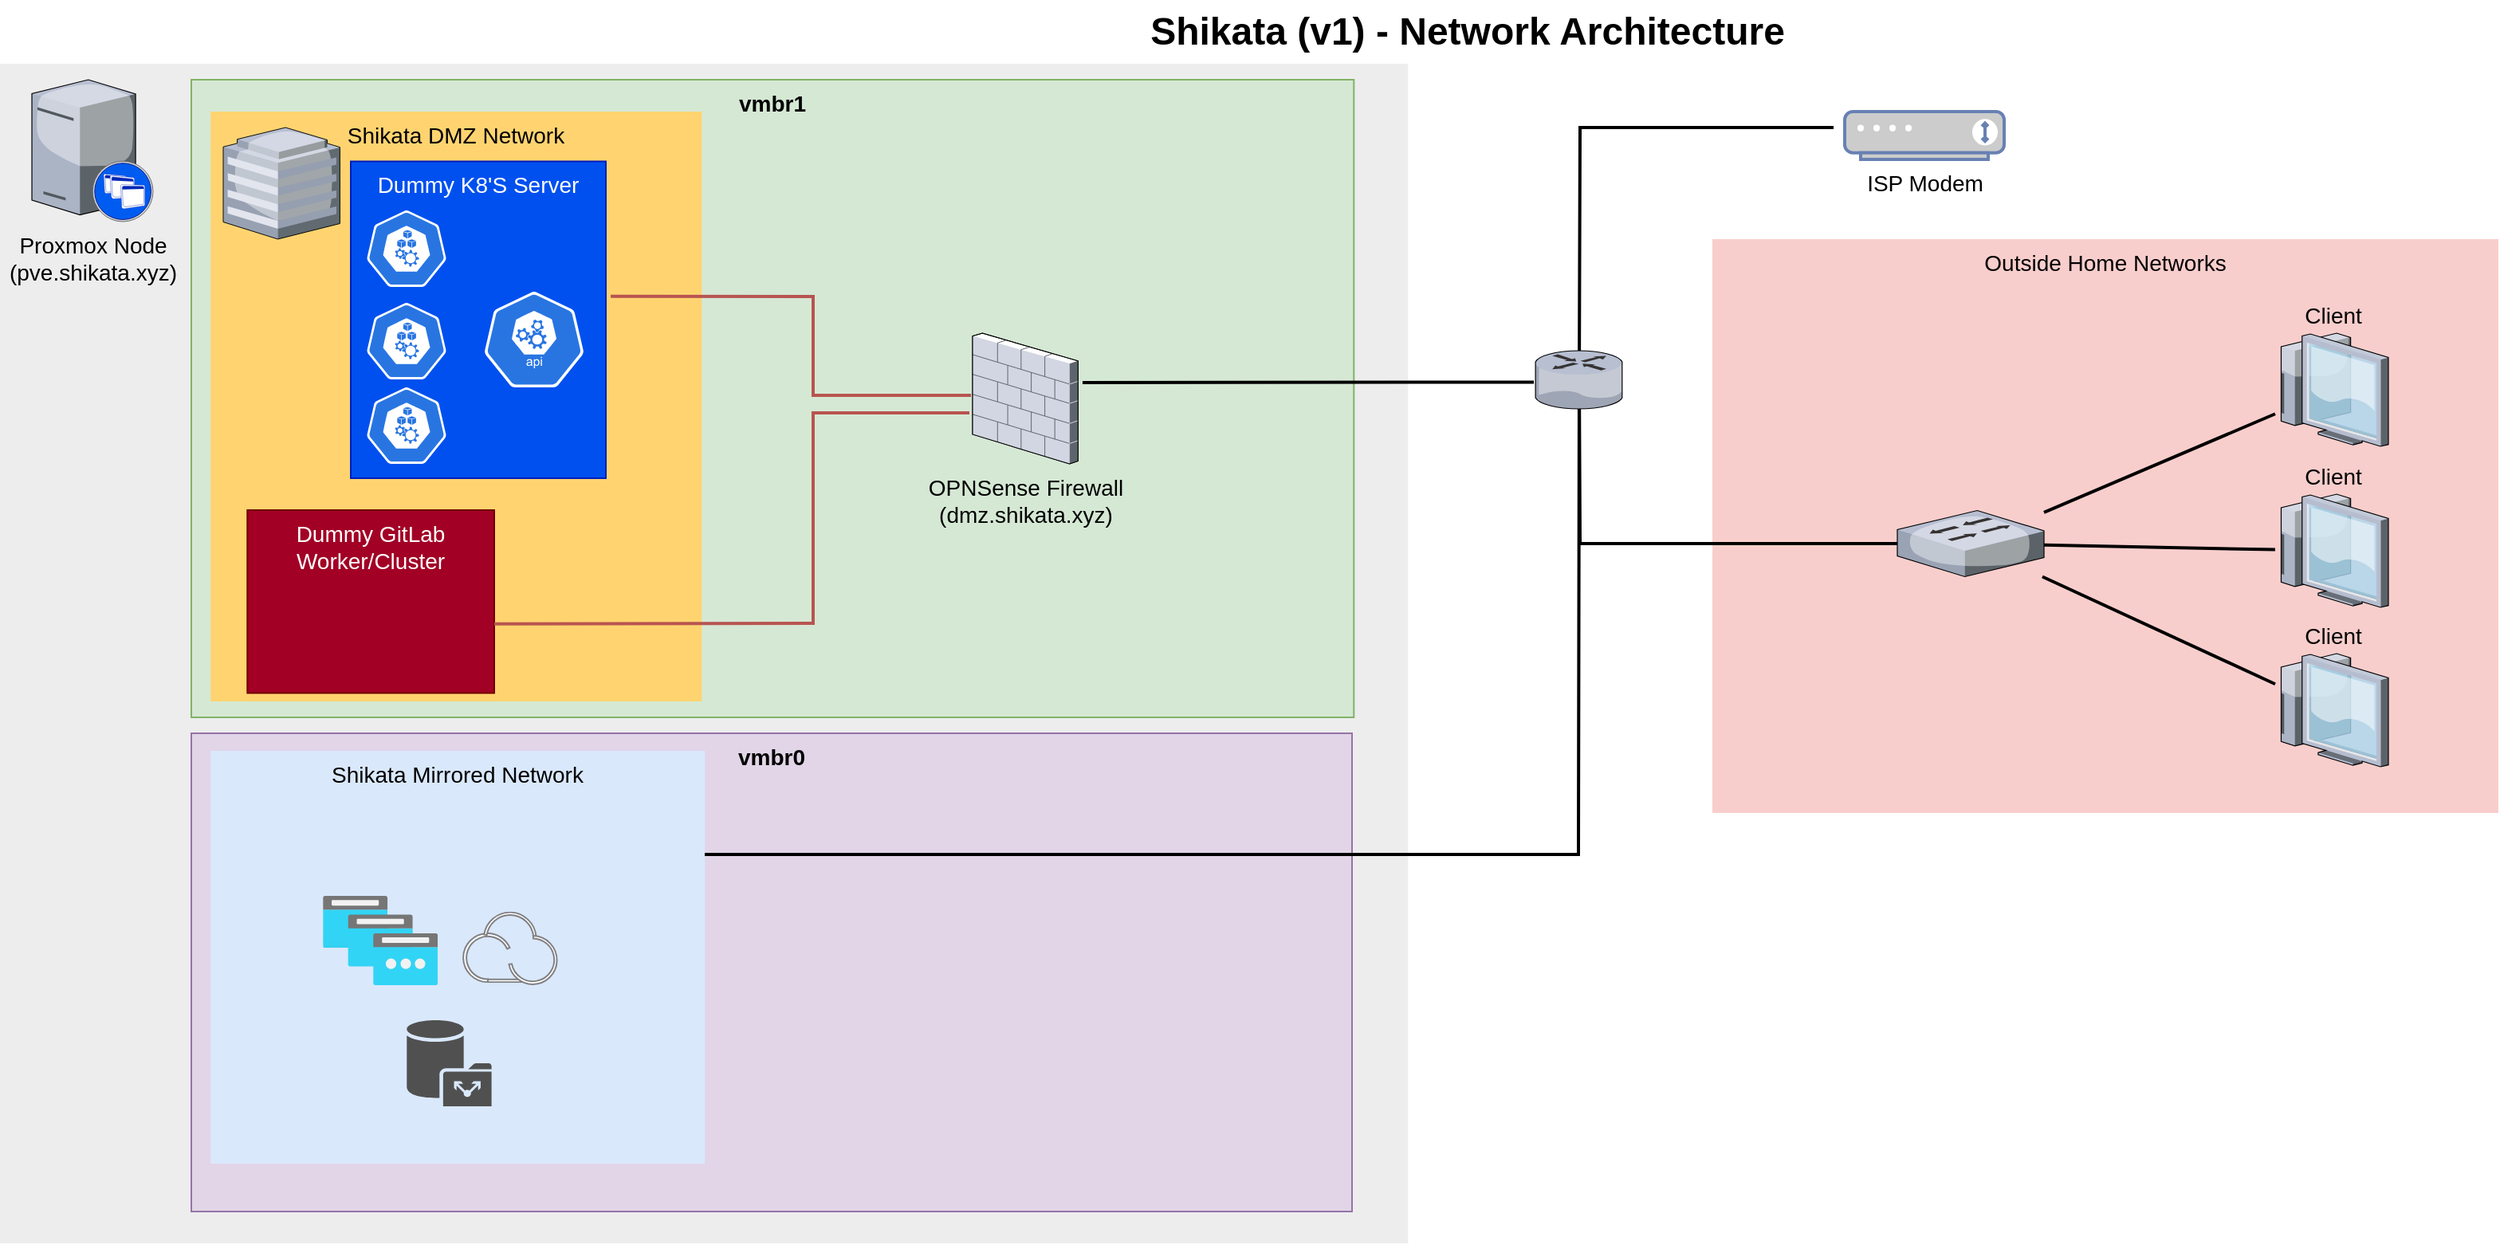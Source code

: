 <mxfile version="14.2.4" type="device"><diagram name="Page-1" id="e3a06f82-3646-2815-327d-82caf3d4e204"><mxGraphModel dx="2031" dy="1089" grid="1" gridSize="10" guides="1" tooltips="1" connect="1" arrows="1" fold="1" page="1" pageScale="1.5" pageWidth="1169" pageHeight="826" background="none" math="0" shadow="0"><root><mxCell id="0" style=";html=1;"/><mxCell id="1" style=";html=1;" parent="0"/><mxCell id="Pgz2ES2nw8l2THmKz4iK-3" value="" style="whiteSpace=wrap;html=1;fillColor=#EDEDED;fontSize=14;strokeColor=none;verticalAlign=top;" vertex="1" parent="1"><mxGeometry x="10" y="70" width="883.15" height="740" as="geometry"/></mxCell><mxCell id="6a7d8f32e03d9370-59" value="&lt;b&gt;vmbr1&lt;/b&gt;" style="whiteSpace=wrap;html=1;fillColor=#d5e8d4;fontSize=14;strokeColor=#82b366;verticalAlign=top;" parent="1" vertex="1"><mxGeometry x="130" y="80" width="729.15" height="400" as="geometry"/></mxCell><mxCell id="6a7d8f32e03d9370-57" value="Shikata DMZ Network" style="whiteSpace=wrap;html=1;fillColor=#FFD470;gradientColor=none;fontSize=14;strokeColor=none;verticalAlign=top;" parent="1" vertex="1"><mxGeometry x="142.15" y="100" width="308" height="370" as="geometry"/></mxCell><mxCell id="Pgz2ES2nw8l2THmKz4iK-26" value="Dummy GitLab Worker/Cluster" style="whiteSpace=wrap;html=1;fillColor=#a20025;fontSize=14;strokeColor=#6F0000;verticalAlign=top;fontColor=#ffffff;" vertex="1" parent="1"><mxGeometry x="165.15" y="350" width="154.85" height="114.75" as="geometry"/></mxCell><mxCell id="Pgz2ES2nw8l2THmKz4iK-23" value="Dummy K8'S Server" style="whiteSpace=wrap;html=1;fillColor=#0050ef;fontSize=14;strokeColor=#001DBC;verticalAlign=top;fontColor=#ffffff;" vertex="1" parent="1"><mxGeometry x="230" y="131.25" width="160" height="198.75" as="geometry"/></mxCell><mxCell id="6a7d8f32e03d9370-61" value="Outside Home Networks" style="whiteSpace=wrap;html=1;fillColor=#f8cecc;fontSize=14;strokeColor=none;verticalAlign=top;" parent="1" vertex="1"><mxGeometry x="1084" y="180" width="493" height="360" as="geometry"/></mxCell><mxCell id="6a7d8f32e03d9370-9" value="Proxmox Node&lt;br&gt;(pve.shikata.xyz)" style="verticalLabelPosition=bottom;aspect=fixed;html=1;verticalAlign=top;strokeColor=none;shape=mxgraph.citrix.xenapp_server;fillColor=#66B2FF;gradientColor=#0066CC;fontSize=14;" parent="1" vertex="1"><mxGeometry x="30.0" y="80" width="76" height="89" as="geometry"/></mxCell><mxCell id="6a7d8f32e03d9370-51" style="edgeStyle=none;rounded=0;html=1;startSize=10;endSize=10;jettySize=auto;orthogonalLoop=1;fontSize=14;endArrow=none;endFill=0;strokeWidth=2;" parent="1" source="6a7d8f32e03d9370-13" edge="1"><mxGeometry relative="1" as="geometry"><mxPoint x="1160" y="110" as="targetPoint"/><Array as="points"><mxPoint x="1001" y="110"/></Array></mxGeometry></mxCell><mxCell id="6a7d8f32e03d9370-52" style="edgeStyle=none;rounded=0;html=1;startSize=10;endSize=10;jettySize=auto;orthogonalLoop=1;fontSize=14;endArrow=none;endFill=0;strokeWidth=2;" parent="1" source="6a7d8f32e03d9370-13" target="6a7d8f32e03d9370-26" edge="1"><mxGeometry relative="1" as="geometry"><Array as="points"><mxPoint x="1001" y="371"/></Array></mxGeometry></mxCell><mxCell id="6a7d8f32e03d9370-13" value="" style="verticalLabelPosition=bottom;aspect=fixed;html=1;verticalAlign=top;strokeColor=none;shape=mxgraph.citrix.router;fillColor=#66B2FF;gradientColor=#0066CC;fontSize=14;" parent="1" vertex="1"><mxGeometry x="973" y="250" width="55" height="36.5" as="geometry"/></mxCell><mxCell id="6a7d8f32e03d9370-24" value="" style="verticalLabelPosition=bottom;aspect=fixed;html=1;verticalAlign=top;strokeColor=none;shape=mxgraph.citrix.hq_enterprise;fillColor=#66B2FF;gradientColor=#0066CC;fontSize=14;" parent="1" vertex="1"><mxGeometry x="150" y="110" width="73.18" height="70" as="geometry"/></mxCell><mxCell id="6a7d8f32e03d9370-53" style="edgeStyle=none;rounded=0;html=1;startSize=10;endSize=10;jettySize=auto;orthogonalLoop=1;fontSize=14;endArrow=none;endFill=0;strokeWidth=2;" parent="1" source="6a7d8f32e03d9370-26" target="6a7d8f32e03d9370-29" edge="1"><mxGeometry relative="1" as="geometry"/></mxCell><mxCell id="6a7d8f32e03d9370-54" style="edgeStyle=none;rounded=0;html=1;startSize=10;endSize=10;jettySize=auto;orthogonalLoop=1;fontSize=14;endArrow=none;endFill=0;strokeWidth=2;" parent="1" source="6a7d8f32e03d9370-26" target="6a7d8f32e03d9370-28" edge="1"><mxGeometry relative="1" as="geometry"/></mxCell><mxCell id="6a7d8f32e03d9370-55" style="edgeStyle=none;rounded=0;html=1;startSize=10;endSize=10;jettySize=auto;orthogonalLoop=1;fontSize=14;endArrow=none;endFill=0;strokeWidth=2;" parent="1" source="6a7d8f32e03d9370-26" target="6a7d8f32e03d9370-27" edge="1"><mxGeometry relative="1" as="geometry"/></mxCell><mxCell id="6a7d8f32e03d9370-26" value="" style="verticalLabelPosition=bottom;aspect=fixed;html=1;verticalAlign=top;strokeColor=none;shape=mxgraph.citrix.switch;fillColor=#66B2FF;gradientColor=#0066CC;fontSize=14;" parent="1" vertex="1"><mxGeometry x="1200" y="350.25" width="92" height="41.5" as="geometry"/></mxCell><mxCell id="6a7d8f32e03d9370-27" value="Client" style="verticalLabelPosition=top;aspect=fixed;html=1;verticalAlign=bottom;strokeColor=none;shape=mxgraph.citrix.thin_client;fillColor=#66B2FF;gradientColor=#0066CC;fontSize=14;labelPosition=center;align=center;" parent="1" vertex="1"><mxGeometry x="1437" y="440" width="71" height="71" as="geometry"/></mxCell><mxCell id="6a7d8f32e03d9370-28" value="Client" style="verticalLabelPosition=top;aspect=fixed;html=1;verticalAlign=bottom;strokeColor=none;shape=mxgraph.citrix.thin_client;fillColor=#66B2FF;gradientColor=#0066CC;fontSize=14;labelPosition=center;align=center;" parent="1" vertex="1"><mxGeometry x="1437" y="340" width="71" height="71" as="geometry"/></mxCell><mxCell id="6a7d8f32e03d9370-29" value="Client" style="verticalLabelPosition=top;aspect=fixed;html=1;verticalAlign=bottom;strokeColor=none;shape=mxgraph.citrix.thin_client;fillColor=#66B2FF;gradientColor=#0066CC;fontSize=14;labelPosition=center;align=center;" parent="1" vertex="1"><mxGeometry x="1437" y="239" width="71" height="71" as="geometry"/></mxCell><mxCell id="6a7d8f32e03d9370-62" value="Shikata (v1) - Network Architecture" style="text;strokeColor=none;fillColor=none;html=1;fontSize=24;fontStyle=1;verticalAlign=middle;align=center;" parent="1" vertex="1"><mxGeometry x="499" y="30" width="861" height="40" as="geometry"/></mxCell><mxCell id="Pgz2ES2nw8l2THmKz4iK-2" value="&lt;span style=&quot;color: rgb(0 , 0 , 0) ; font-size: 14px&quot;&gt;ISP Modem&lt;/span&gt;" style="fontColor=#0066CC;verticalAlign=top;verticalLabelPosition=bottom;labelPosition=center;align=center;html=1;outlineConnect=0;fillColor=#CCCCCC;strokeColor=#6881B3;gradientColor=none;gradientDirection=north;strokeWidth=2;shape=mxgraph.networks.modem;" vertex="1" parent="1"><mxGeometry x="1167" y="100" width="100" height="30" as="geometry"/></mxCell><mxCell id="Pgz2ES2nw8l2THmKz4iK-8" value="" style="aspect=fixed;html=1;points=[];align=center;image;fontSize=12;image=img/lib/azure2/general/Storage_Container.svg;" vertex="1" parent="1"><mxGeometry x="265.15" y="580" width="64" height="52" as="geometry"/></mxCell><mxCell id="Pgz2ES2nw8l2THmKz4iK-10" value="vmbr0" style="whiteSpace=wrap;html=1;fillColor=#e1d5e7;fontSize=14;strokeColor=#9673a6;verticalAlign=top;fontStyle=1" vertex="1" parent="1"><mxGeometry x="130" y="490" width="728" height="300" as="geometry"/></mxCell><mxCell id="6a7d8f32e03d9370-58" value="Shikata Mirrored Network" style="whiteSpace=wrap;html=1;fillColor=#dae8fc;fontSize=14;strokeColor=none;verticalAlign=top;" parent="1" vertex="1"><mxGeometry x="142.15" y="501" width="310" height="259" as="geometry"/></mxCell><mxCell id="6a7d8f32e03d9370-20" value="OPNSense Firewall&lt;br&gt;(dmz.shikata.xyz)" style="verticalLabelPosition=bottom;aspect=fixed;html=1;verticalAlign=top;strokeColor=none;shape=mxgraph.citrix.firewall;fillColor=#66B2FF;gradientColor=#0066CC;fontSize=14;" parent="1" vertex="1"><mxGeometry x="620" y="239" width="66.13" height="82" as="geometry"/></mxCell><mxCell id="Pgz2ES2nw8l2THmKz4iK-12" style="edgeStyle=none;rounded=0;html=1;startSize=10;endSize=10;jettySize=auto;orthogonalLoop=1;fontSize=14;endArrow=none;endFill=0;strokeWidth=2;" edge="1" parent="1" source="6a7d8f32e03d9370-13"><mxGeometry relative="1" as="geometry"><mxPoint x="1000" y="440" as="sourcePoint"/><mxPoint x="452" y="566" as="targetPoint"/><Array as="points"><mxPoint x="1000" y="566"/></Array></mxGeometry></mxCell><mxCell id="Pgz2ES2nw8l2THmKz4iK-15" style="edgeStyle=none;rounded=0;html=1;startSize=10;endSize=10;jettySize=auto;orthogonalLoop=1;fontSize=14;endArrow=none;endFill=0;strokeWidth=2;exitX=-0.018;exitY=0.541;exitDx=0;exitDy=0;exitPerimeter=0;entryX=1.043;entryY=0.378;entryDx=0;entryDy=0;entryPerimeter=0;" edge="1" parent="1" source="6a7d8f32e03d9370-13" target="6a7d8f32e03d9370-20"><mxGeometry relative="1" as="geometry"><mxPoint x="1010.574" y="365.25" as="sourcePoint"/><mxPoint x="860" y="376" as="targetPoint"/></mxGeometry></mxCell><mxCell id="Pgz2ES2nw8l2THmKz4iK-18" style="edgeStyle=none;rounded=0;html=1;startSize=10;endSize=10;jettySize=auto;orthogonalLoop=1;fontSize=14;endArrow=none;endFill=0;strokeWidth=2;fillColor=#f8cecc;strokeColor=#b85450;entryX=1;entryY=0.622;entryDx=0;entryDy=0;entryPerimeter=0;exitX=-0.03;exitY=0.61;exitDx=0;exitDy=0;exitPerimeter=0;" edge="1" parent="1" source="6a7d8f32e03d9370-20" target="Pgz2ES2nw8l2THmKz4iK-26"><mxGeometry relative="1" as="geometry"><mxPoint x="620" y="296" as="sourcePoint"/><mxPoint x="318" y="420" as="targetPoint"/><Array as="points"><mxPoint x="520" y="289"/><mxPoint x="520" y="421"/></Array></mxGeometry></mxCell><mxCell id="Pgz2ES2nw8l2THmKz4iK-19" value="" style="html=1;dashed=0;whitespace=wrap;fillColor=#2875E2;strokeColor=#ffffff;points=[[0.005,0.63,0],[0.1,0.2,0],[0.9,0.2,0],[0.5,0,0],[0.995,0.63,0],[0.72,0.99,0],[0.5,1,0],[0.28,0.99,0]];shape=mxgraph.kubernetes.icon;prIcon=api" vertex="1" parent="1"><mxGeometry x="310" y="213" width="70" height="60" as="geometry"/></mxCell><mxCell id="Pgz2ES2nw8l2THmKz4iK-20" value="" style="html=1;dashed=0;whitespace=wrap;fillColor=#2875E2;strokeColor=#ffffff;points=[[0.005,0.63,0],[0.1,0.2,0],[0.9,0.2,0],[0.5,0,0],[0.995,0.63,0],[0.72,0.99,0],[0.5,1,0],[0.28,0.99,0]];shape=mxgraph.kubernetes.icon;prIcon=node" vertex="1" parent="1"><mxGeometry x="240" y="162" width="50" height="48" as="geometry"/></mxCell><mxCell id="Pgz2ES2nw8l2THmKz4iK-21" value="" style="html=1;dashed=0;whitespace=wrap;fillColor=#2875E2;strokeColor=#ffffff;points=[[0.005,0.63,0],[0.1,0.2,0],[0.9,0.2,0],[0.5,0,0],[0.995,0.63,0],[0.72,0.99,0],[0.5,1,0],[0.28,0.99,0]];shape=mxgraph.kubernetes.icon;prIcon=node" vertex="1" parent="1"><mxGeometry x="240" y="220" width="50" height="48" as="geometry"/></mxCell><mxCell id="Pgz2ES2nw8l2THmKz4iK-22" value="" style="html=1;dashed=0;whitespace=wrap;fillColor=#2875E2;strokeColor=#ffffff;points=[[0.005,0.63,0],[0.1,0.2,0],[0.9,0.2,0],[0.5,0,0],[0.995,0.63,0],[0.72,0.99,0],[0.5,1,0],[0.28,0.99,0]];shape=mxgraph.kubernetes.icon;prIcon=node" vertex="1" parent="1"><mxGeometry x="240" y="273" width="50" height="48" as="geometry"/></mxCell><mxCell id="Pgz2ES2nw8l2THmKz4iK-25" value="" style="shape=image;html=1;verticalAlign=top;verticalLabelPosition=bottom;labelBackgroundColor=#ffffff;imageAspect=0;aspect=fixed;image=https://cdn4.iconfinder.com/data/icons/logos-and-brands/512/144_Gitlab_logo_logos-128.png;fontStyle=1" vertex="1" parent="1"><mxGeometry x="212.58" y="391.75" width="60" height="60" as="geometry"/></mxCell><mxCell id="Pgz2ES2nw8l2THmKz4iK-27" style="edgeStyle=none;rounded=0;html=1;startSize=10;endSize=10;jettySize=auto;orthogonalLoop=1;fontSize=14;endArrow=none;endFill=0;strokeWidth=2;fillColor=#f8cecc;strokeColor=#b85450;entryX=1.019;entryY=0.426;entryDx=0;entryDy=0;exitX=-0.015;exitY=0.476;exitDx=0;exitDy=0;exitPerimeter=0;entryPerimeter=0;" edge="1" parent="1" source="6a7d8f32e03d9370-20" target="Pgz2ES2nw8l2THmKz4iK-23"><mxGeometry relative="1" as="geometry"><mxPoint x="630.992" y="285.982" as="sourcePoint"/><mxPoint x="461.998" y="283.9" as="targetPoint"/><Array as="points"><mxPoint x="520" y="278"/><mxPoint x="520" y="216"/></Array></mxGeometry></mxCell><mxCell id="Pgz2ES2nw8l2THmKz4iK-28" value="" style="aspect=fixed;html=1;points=[];align=center;image;fontSize=12;image=img/lib/azure2/networking/Public_IP_Prefixes.svg;" vertex="1" parent="1"><mxGeometry x="212.58" y="592" width="72" height="56" as="geometry"/></mxCell><mxCell id="Pgz2ES2nw8l2THmKz4iK-29" value="" style="aspect=fixed;perimeter=ellipsePerimeter;html=1;align=center;shadow=0;dashed=0;fontColor=#4277BB;labelBackgroundColor=#ffffff;fontSize=12;spacingTop=3;image;image=img/lib/ibm/miscellaneous/ibm_public_cloud.svg;" vertex="1" parent="1"><mxGeometry x="300" y="601.8" width="60" height="46.2" as="geometry"/></mxCell><mxCell id="Pgz2ES2nw8l2THmKz4iK-30" value="" style="shadow=0;dashed=0;html=1;strokeColor=none;fillColor=#505050;labelPosition=center;verticalLabelPosition=bottom;verticalAlign=top;outlineConnect=0;align=center;shape=mxgraph.office.databases.database_public_folder;" vertex="1" parent="1"><mxGeometry x="265.15" y="670" width="53.15" height="54" as="geometry"/></mxCell></root></mxGraphModel></diagram></mxfile>